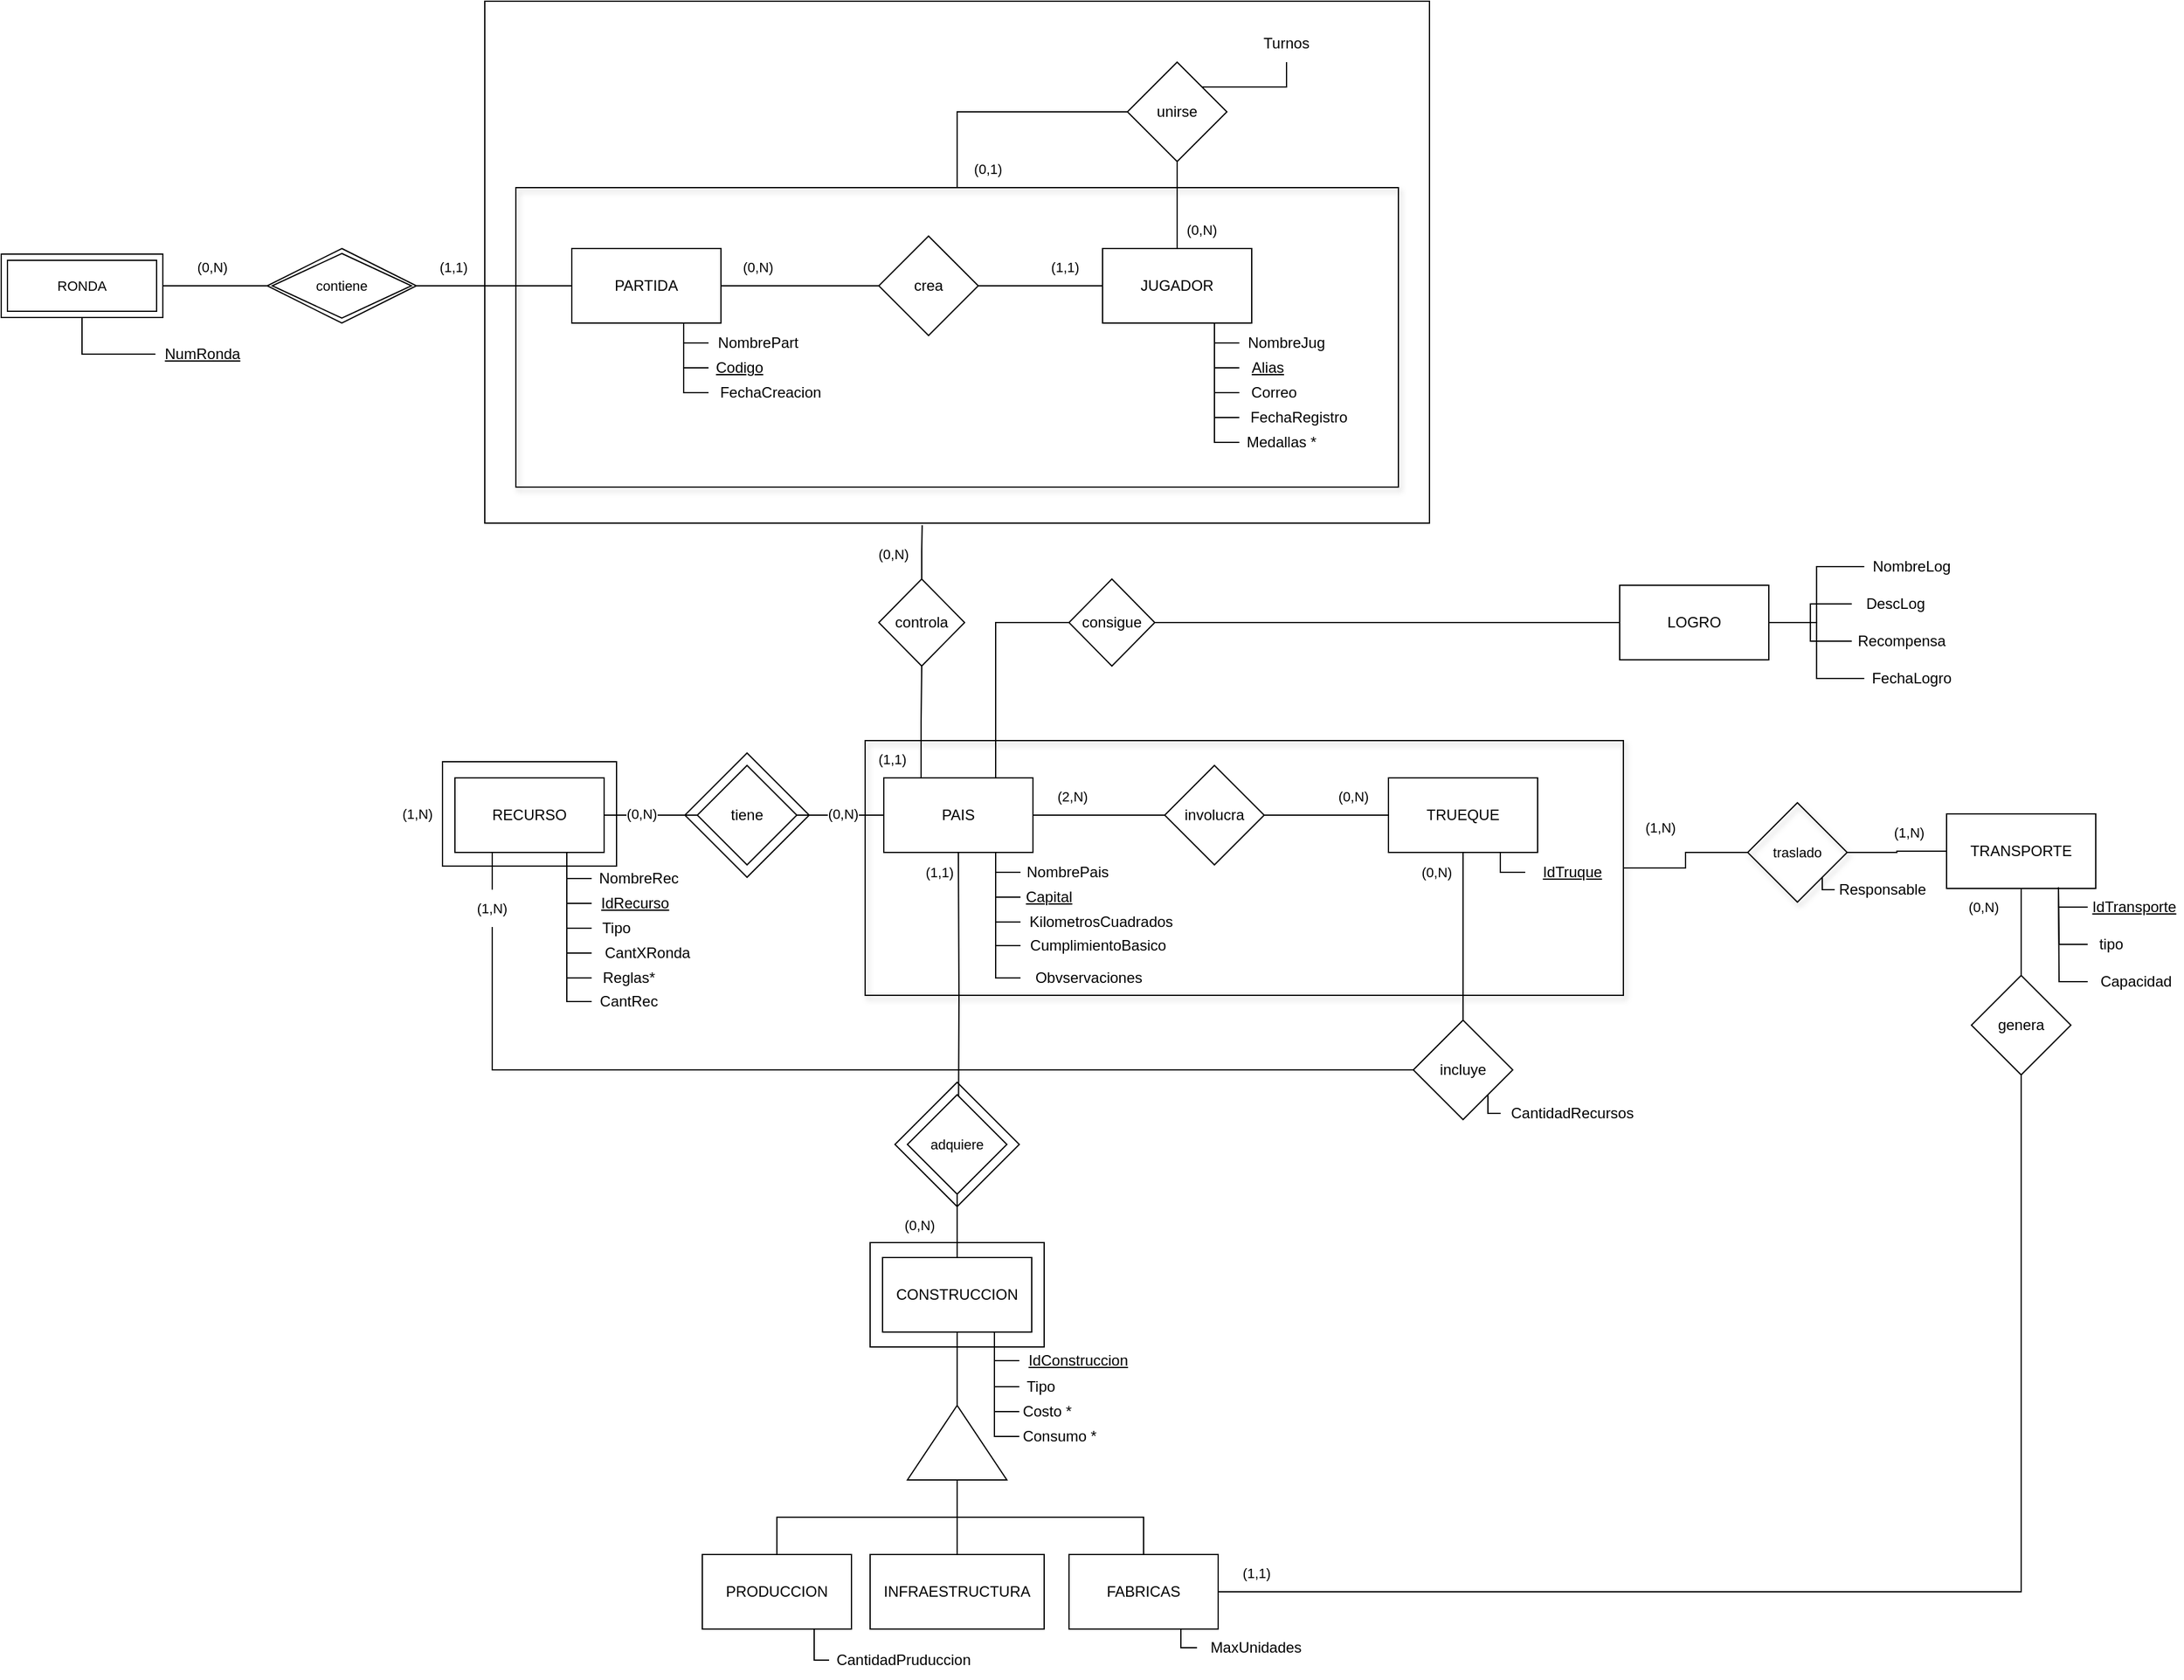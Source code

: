 <mxfile version="28.2.5">
  <diagram name="Página-1" id="h4RyZ4rFJXlUaRI9Djhv">
    <mxGraphModel dx="1928" dy="1767" grid="1" gridSize="10" guides="1" tooltips="1" connect="1" arrows="1" fold="1" page="1" pageScale="1" pageWidth="827" pageHeight="1169" math="0" shadow="0">
      <root>
        <mxCell id="0" />
        <mxCell id="1" parent="0" />
        <mxCell id="SiR0AhGkBLL6UwkQ2Aky-28" value="" style="rounded=0;whiteSpace=wrap;html=1;fontFamily=Helvetica;fontSize=11;fontColor=default;labelBackgroundColor=default;fillColor=none;" vertex="1" parent="1">
          <mxGeometry x="55" y="-20" width="760" height="420" as="geometry" />
        </mxCell>
        <mxCell id="CNnA7Gmpr0wEHoK6A7KQ-145" value="" style="rounded=0;whiteSpace=wrap;html=1;fontFamily=Helvetica;fontSize=11;fontColor=default;labelBackgroundColor=default;fillColor=none;shadow=1;" parent="1" vertex="1">
          <mxGeometry x="361" y="575" width="610" height="205" as="geometry" />
        </mxCell>
        <mxCell id="CNnA7Gmpr0wEHoK6A7KQ-61" value="" style="rounded=0;whiteSpace=wrap;html=1;fontFamily=Helvetica;fontSize=11;fontColor=default;labelBackgroundColor=default;fillColor=none;" parent="1" vertex="1">
          <mxGeometry x="21" y="592" width="140" height="84" as="geometry" />
        </mxCell>
        <mxCell id="CNnA7Gmpr0wEHoK6A7KQ-79" value="" style="rounded=0;whiteSpace=wrap;html=1;fontFamily=Helvetica;fontSize=11;fontColor=default;labelBackgroundColor=default;fillColor=none;" parent="1" vertex="1">
          <mxGeometry x="365" y="979" width="140" height="84" as="geometry" />
        </mxCell>
        <mxCell id="GuARF0NrUYKqCSSE0C8I-60" style="edgeStyle=orthogonalEdgeStyle;shape=connector;rounded=0;orthogonalLoop=1;jettySize=auto;html=1;exitX=0.5;exitY=0;exitDx=0;exitDy=0;entryX=0;entryY=0.5;entryDx=0;entryDy=0;strokeColor=default;align=center;verticalAlign=middle;fontFamily=Helvetica;fontSize=11;fontColor=default;labelBackgroundColor=default;endArrow=none;endFill=0;" parent="1" source="GuARF0NrUYKqCSSE0C8I-54" target="GuARF0NrUYKqCSSE0C8I-58" edge="1">
          <mxGeometry relative="1" as="geometry" />
        </mxCell>
        <mxCell id="GuARF0NrUYKqCSSE0C8I-54" value="" style="rounded=0;whiteSpace=wrap;html=1;fontFamily=Helvetica;fontSize=11;fontColor=default;labelBackgroundColor=default;fillColor=none;shadow=1;" parent="1" vertex="1">
          <mxGeometry x="80" y="130" width="710" height="241" as="geometry" />
        </mxCell>
        <mxCell id="GuARF0NrUYKqCSSE0C8I-18" style="edgeStyle=orthogonalEdgeStyle;shape=connector;rounded=0;orthogonalLoop=1;jettySize=auto;html=1;exitX=0.75;exitY=1;exitDx=0;exitDy=0;entryX=0;entryY=0.5;entryDx=0;entryDy=0;strokeColor=default;align=center;verticalAlign=middle;fontFamily=Helvetica;fontSize=11;fontColor=default;labelBackgroundColor=default;endArrow=none;endFill=0;" parent="1" source="GuARF0NrUYKqCSSE0C8I-1" target="GuARF0NrUYKqCSSE0C8I-3" edge="1">
          <mxGeometry relative="1" as="geometry" />
        </mxCell>
        <mxCell id="GuARF0NrUYKqCSSE0C8I-19" style="edgeStyle=orthogonalEdgeStyle;shape=connector;rounded=0;orthogonalLoop=1;jettySize=auto;html=1;exitX=0.75;exitY=1;exitDx=0;exitDy=0;entryX=0;entryY=0.5;entryDx=0;entryDy=0;strokeColor=default;align=center;verticalAlign=middle;fontFamily=Helvetica;fontSize=11;fontColor=default;labelBackgroundColor=default;endArrow=none;endFill=0;" parent="1" source="GuARF0NrUYKqCSSE0C8I-1" target="GuARF0NrUYKqCSSE0C8I-4" edge="1">
          <mxGeometry relative="1" as="geometry" />
        </mxCell>
        <mxCell id="GuARF0NrUYKqCSSE0C8I-20" style="edgeStyle=orthogonalEdgeStyle;shape=connector;rounded=0;orthogonalLoop=1;jettySize=auto;html=1;exitX=0.75;exitY=1;exitDx=0;exitDy=0;entryX=0;entryY=0.5;entryDx=0;entryDy=0;strokeColor=default;align=center;verticalAlign=middle;fontFamily=Helvetica;fontSize=11;fontColor=default;labelBackgroundColor=default;endArrow=none;endFill=0;" parent="1" source="GuARF0NrUYKqCSSE0C8I-1" target="GuARF0NrUYKqCSSE0C8I-5" edge="1">
          <mxGeometry relative="1" as="geometry" />
        </mxCell>
        <mxCell id="GuARF0NrUYKqCSSE0C8I-21" style="edgeStyle=orthogonalEdgeStyle;shape=connector;rounded=0;orthogonalLoop=1;jettySize=auto;html=1;exitX=0.75;exitY=1;exitDx=0;exitDy=0;entryX=0;entryY=0.5;entryDx=0;entryDy=0;strokeColor=default;align=center;verticalAlign=middle;fontFamily=Helvetica;fontSize=11;fontColor=default;labelBackgroundColor=default;endArrow=none;endFill=0;" parent="1" source="GuARF0NrUYKqCSSE0C8I-1" target="GuARF0NrUYKqCSSE0C8I-6" edge="1">
          <mxGeometry relative="1" as="geometry" />
        </mxCell>
        <mxCell id="GuARF0NrUYKqCSSE0C8I-51" value="" style="edgeStyle=orthogonalEdgeStyle;shape=connector;rounded=0;orthogonalLoop=1;jettySize=auto;html=1;strokeColor=default;align=center;verticalAlign=middle;fontFamily=Helvetica;fontSize=11;fontColor=default;labelBackgroundColor=default;endArrow=none;endFill=0;" parent="1" source="GuARF0NrUYKqCSSE0C8I-1" target="GuARF0NrUYKqCSSE0C8I-50" edge="1">
          <mxGeometry relative="1" as="geometry" />
        </mxCell>
        <mxCell id="GuARF0NrUYKqCSSE0C8I-59" value="" style="edgeStyle=orthogonalEdgeStyle;shape=connector;rounded=0;orthogonalLoop=1;jettySize=auto;html=1;strokeColor=default;align=center;verticalAlign=middle;fontFamily=Helvetica;fontSize=11;fontColor=default;labelBackgroundColor=default;endArrow=none;endFill=0;" parent="1" source="GuARF0NrUYKqCSSE0C8I-1" target="GuARF0NrUYKqCSSE0C8I-58" edge="1">
          <mxGeometry relative="1" as="geometry" />
        </mxCell>
        <mxCell id="GuARF0NrUYKqCSSE0C8I-1" value="JUGADOR" style="rounded=0;whiteSpace=wrap;html=1;" parent="1" vertex="1">
          <mxGeometry x="552" y="179" width="120" height="60" as="geometry" />
        </mxCell>
        <mxCell id="GuARF0NrUYKqCSSE0C8I-16" style="edgeStyle=orthogonalEdgeStyle;shape=connector;rounded=0;orthogonalLoop=1;jettySize=auto;html=1;exitX=0;exitY=0.5;exitDx=0;exitDy=0;entryX=0.75;entryY=1;entryDx=0;entryDy=0;strokeColor=default;align=center;verticalAlign=middle;fontFamily=Helvetica;fontSize=11;fontColor=default;labelBackgroundColor=default;endArrow=none;endFill=0;" parent="1" source="GuARF0NrUYKqCSSE0C8I-2" target="GuARF0NrUYKqCSSE0C8I-1" edge="1">
          <mxGeometry relative="1" as="geometry" />
        </mxCell>
        <mxCell id="GuARF0NrUYKqCSSE0C8I-2" value="NombreJug" style="text;html=1;align=center;verticalAlign=middle;whiteSpace=wrap;rounded=0;" parent="1" vertex="1">
          <mxGeometry x="662" y="240" width="76" height="30" as="geometry" />
        </mxCell>
        <mxCell id="GuARF0NrUYKqCSSE0C8I-3" value="&lt;u&gt;Alias&lt;/u&gt;" style="text;html=1;align=center;verticalAlign=middle;whiteSpace=wrap;rounded=0;" parent="1" vertex="1">
          <mxGeometry x="662" y="260" width="46" height="30" as="geometry" />
        </mxCell>
        <mxCell id="GuARF0NrUYKqCSSE0C8I-4" value="Correo" style="text;html=1;align=center;verticalAlign=middle;whiteSpace=wrap;rounded=0;" parent="1" vertex="1">
          <mxGeometry x="662" y="280" width="56" height="30" as="geometry" />
        </mxCell>
        <mxCell id="GuARF0NrUYKqCSSE0C8I-5" value="FechaRegistro" style="text;html=1;align=center;verticalAlign=middle;whiteSpace=wrap;rounded=0;" parent="1" vertex="1">
          <mxGeometry x="662" y="300" width="96" height="30" as="geometry" />
        </mxCell>
        <mxCell id="GuARF0NrUYKqCSSE0C8I-6" value="Medallas *" style="text;html=1;align=center;verticalAlign=middle;whiteSpace=wrap;rounded=0;" parent="1" vertex="1">
          <mxGeometry x="662" y="320" width="68" height="30" as="geometry" />
        </mxCell>
        <mxCell id="GuARF0NrUYKqCSSE0C8I-23" style="edgeStyle=orthogonalEdgeStyle;shape=connector;rounded=0;orthogonalLoop=1;jettySize=auto;html=1;exitX=0.75;exitY=1;exitDx=0;exitDy=0;entryX=0;entryY=0.5;entryDx=0;entryDy=0;strokeColor=default;align=center;verticalAlign=middle;fontFamily=Helvetica;fontSize=11;fontColor=default;labelBackgroundColor=default;endArrow=none;endFill=0;" parent="1" source="GuARF0NrUYKqCSSE0C8I-27" target="GuARF0NrUYKqCSSE0C8I-30" edge="1">
          <mxGeometry relative="1" as="geometry" />
        </mxCell>
        <mxCell id="GuARF0NrUYKqCSSE0C8I-25" style="edgeStyle=orthogonalEdgeStyle;shape=connector;rounded=0;orthogonalLoop=1;jettySize=auto;html=1;exitX=0.75;exitY=1;exitDx=0;exitDy=0;entryX=0;entryY=0.5;entryDx=0;entryDy=0;strokeColor=default;align=center;verticalAlign=middle;fontFamily=Helvetica;fontSize=11;fontColor=default;labelBackgroundColor=default;endArrow=none;endFill=0;" parent="1" source="GuARF0NrUYKqCSSE0C8I-27" target="GuARF0NrUYKqCSSE0C8I-32" edge="1">
          <mxGeometry relative="1" as="geometry" />
        </mxCell>
        <mxCell id="GuARF0NrUYKqCSSE0C8I-53" style="edgeStyle=orthogonalEdgeStyle;shape=connector;rounded=0;orthogonalLoop=1;jettySize=auto;html=1;exitX=1;exitY=0.5;exitDx=0;exitDy=0;entryX=0;entryY=0.5;entryDx=0;entryDy=0;strokeColor=default;align=center;verticalAlign=middle;fontFamily=Helvetica;fontSize=11;fontColor=default;labelBackgroundColor=default;endArrow=none;endFill=0;" parent="1" source="GuARF0NrUYKqCSSE0C8I-27" target="GuARF0NrUYKqCSSE0C8I-50" edge="1">
          <mxGeometry relative="1" as="geometry" />
        </mxCell>
        <mxCell id="GuARF0NrUYKqCSSE0C8I-27" value="PARTIDA" style="rounded=0;whiteSpace=wrap;html=1;" parent="1" vertex="1">
          <mxGeometry x="125" y="179" width="120" height="60" as="geometry" />
        </mxCell>
        <mxCell id="GuARF0NrUYKqCSSE0C8I-28" style="edgeStyle=orthogonalEdgeStyle;shape=connector;rounded=0;orthogonalLoop=1;jettySize=auto;html=1;exitX=0;exitY=0.5;exitDx=0;exitDy=0;entryX=0.75;entryY=1;entryDx=0;entryDy=0;strokeColor=default;align=center;verticalAlign=middle;fontFamily=Helvetica;fontSize=11;fontColor=default;labelBackgroundColor=default;endArrow=none;endFill=0;" parent="1" source="GuARF0NrUYKqCSSE0C8I-29" target="GuARF0NrUYKqCSSE0C8I-27" edge="1">
          <mxGeometry relative="1" as="geometry" />
        </mxCell>
        <mxCell id="GuARF0NrUYKqCSSE0C8I-29" value="NombrePart" style="text;html=1;align=center;verticalAlign=middle;whiteSpace=wrap;rounded=0;" parent="1" vertex="1">
          <mxGeometry x="235" y="240" width="80" height="30" as="geometry" />
        </mxCell>
        <mxCell id="GuARF0NrUYKqCSSE0C8I-30" value="&lt;u&gt;Codigo&lt;/u&gt;" style="text;html=1;align=center;verticalAlign=middle;whiteSpace=wrap;rounded=0;" parent="1" vertex="1">
          <mxGeometry x="235" y="260" width="50" height="30" as="geometry" />
        </mxCell>
        <mxCell id="GuARF0NrUYKqCSSE0C8I-32" value="FechaCreacion" style="text;html=1;align=center;verticalAlign=middle;whiteSpace=wrap;rounded=0;" parent="1" vertex="1">
          <mxGeometry x="235" y="280" width="100" height="30" as="geometry" />
        </mxCell>
        <mxCell id="GuARF0NrUYKqCSSE0C8I-34" style="edgeStyle=orthogonalEdgeStyle;shape=connector;rounded=0;orthogonalLoop=1;jettySize=auto;html=1;exitX=0.75;exitY=1;exitDx=0;exitDy=0;entryX=0;entryY=0.5;entryDx=0;entryDy=0;strokeColor=default;align=center;verticalAlign=middle;fontFamily=Helvetica;fontSize=11;fontColor=default;labelBackgroundColor=default;endArrow=none;endFill=0;" parent="1" source="GuARF0NrUYKqCSSE0C8I-38" target="GuARF0NrUYKqCSSE0C8I-41" edge="1">
          <mxGeometry relative="1" as="geometry" />
        </mxCell>
        <mxCell id="GuARF0NrUYKqCSSE0C8I-35" style="edgeStyle=orthogonalEdgeStyle;shape=connector;rounded=0;orthogonalLoop=1;jettySize=auto;html=1;exitX=0.75;exitY=1;exitDx=0;exitDy=0;entryX=0;entryY=0.5;entryDx=0;entryDy=0;strokeColor=default;align=center;verticalAlign=middle;fontFamily=Helvetica;fontSize=11;fontColor=default;labelBackgroundColor=default;endArrow=none;endFill=0;" parent="1" source="GuARF0NrUYKqCSSE0C8I-38" target="GuARF0NrUYKqCSSE0C8I-42" edge="1">
          <mxGeometry relative="1" as="geometry" />
        </mxCell>
        <mxCell id="GuARF0NrUYKqCSSE0C8I-47" value="" style="edgeStyle=orthogonalEdgeStyle;shape=connector;rounded=0;orthogonalLoop=1;jettySize=auto;html=1;strokeColor=default;align=center;verticalAlign=middle;fontFamily=Helvetica;fontSize=11;fontColor=default;labelBackgroundColor=default;endArrow=none;endFill=0;entryX=0.5;entryY=1;entryDx=0;entryDy=0;exitX=0.25;exitY=0;exitDx=0;exitDy=0;" parent="1" source="GuARF0NrUYKqCSSE0C8I-38" target="SiR0AhGkBLL6UwkQ2Aky-85" edge="1">
          <mxGeometry relative="1" as="geometry">
            <mxPoint x="436" y="590" as="sourcePoint" />
            <mxPoint x="405.5" y="520" as="targetPoint" />
          </mxGeometry>
        </mxCell>
        <mxCell id="GuARF0NrUYKqCSSE0C8I-88" value="" style="edgeStyle=orthogonalEdgeStyle;shape=connector;rounded=0;orthogonalLoop=1;jettySize=auto;html=1;strokeColor=default;align=center;verticalAlign=middle;fontFamily=Helvetica;fontSize=11;fontColor=default;labelBackgroundColor=default;endArrow=none;endFill=0;" parent="1" source="GuARF0NrUYKqCSSE0C8I-38" target="GuARF0NrUYKqCSSE0C8I-87" edge="1">
          <mxGeometry relative="1" as="geometry" />
        </mxCell>
        <mxCell id="SiR0AhGkBLL6UwkQ2Aky-63" value="(0,N)" style="edgeLabel;html=1;align=center;verticalAlign=middle;resizable=0;points=[];fontFamily=Helvetica;fontSize=11;fontColor=default;labelBackgroundColor=default;" vertex="1" connectable="0" parent="GuARF0NrUYKqCSSE0C8I-88">
          <mxGeometry x="-0.054" y="-1" relative="1" as="geometry">
            <mxPoint as="offset" />
          </mxGeometry>
        </mxCell>
        <mxCell id="CNnA7Gmpr0wEHoK6A7KQ-91" style="edgeStyle=orthogonalEdgeStyle;shape=connector;rounded=0;orthogonalLoop=1;jettySize=auto;html=1;exitX=1;exitY=0.5;exitDx=0;exitDy=0;entryX=0;entryY=0.5;entryDx=0;entryDy=0;strokeColor=default;align=center;verticalAlign=middle;fontFamily=Helvetica;fontSize=11;fontColor=default;labelBackgroundColor=default;endArrow=none;endFill=0;" parent="1" source="GuARF0NrUYKqCSSE0C8I-38" target="CNnA7Gmpr0wEHoK6A7KQ-89" edge="1">
          <mxGeometry relative="1" as="geometry" />
        </mxCell>
        <mxCell id="SiR0AhGkBLL6UwkQ2Aky-83" style="edgeStyle=orthogonalEdgeStyle;shape=connector;rounded=0;orthogonalLoop=1;jettySize=auto;html=1;exitX=0.75;exitY=0;exitDx=0;exitDy=0;strokeColor=default;align=center;verticalAlign=middle;fontFamily=Helvetica;fontSize=11;fontColor=default;labelBackgroundColor=default;endArrow=none;endFill=0;entryX=0;entryY=0.5;entryDx=0;entryDy=0;" edge="1" parent="1" source="GuARF0NrUYKqCSSE0C8I-38" target="SiR0AhGkBLL6UwkQ2Aky-82">
          <mxGeometry relative="1" as="geometry" />
        </mxCell>
        <mxCell id="GuARF0NrUYKqCSSE0C8I-38" value="PAIS" style="rounded=0;whiteSpace=wrap;html=1;" parent="1" vertex="1">
          <mxGeometry x="376" y="605" width="120" height="60" as="geometry" />
        </mxCell>
        <mxCell id="GuARF0NrUYKqCSSE0C8I-39" style="edgeStyle=orthogonalEdgeStyle;shape=connector;rounded=0;orthogonalLoop=1;jettySize=auto;html=1;exitX=0;exitY=0.5;exitDx=0;exitDy=0;entryX=0.75;entryY=1;entryDx=0;entryDy=0;strokeColor=default;align=center;verticalAlign=middle;fontFamily=Helvetica;fontSize=11;fontColor=default;labelBackgroundColor=default;endArrow=none;endFill=0;" parent="1" source="GuARF0NrUYKqCSSE0C8I-40" target="GuARF0NrUYKqCSSE0C8I-38" edge="1">
          <mxGeometry relative="1" as="geometry" />
        </mxCell>
        <mxCell id="GuARF0NrUYKqCSSE0C8I-40" value="NombrePais" style="text;html=1;align=center;verticalAlign=middle;whiteSpace=wrap;rounded=0;" parent="1" vertex="1">
          <mxGeometry x="486" y="666" width="76" height="30" as="geometry" />
        </mxCell>
        <mxCell id="GuARF0NrUYKqCSSE0C8I-41" value="&lt;u&gt;Capital&lt;/u&gt;" style="text;html=1;align=center;verticalAlign=middle;whiteSpace=wrap;rounded=0;" parent="1" vertex="1">
          <mxGeometry x="486" y="686" width="46" height="30" as="geometry" />
        </mxCell>
        <mxCell id="GuARF0NrUYKqCSSE0C8I-42" value="KilometrosCuadrados" style="text;html=1;align=center;verticalAlign=middle;whiteSpace=wrap;rounded=0;" parent="1" vertex="1">
          <mxGeometry x="486" y="706" width="130" height="30" as="geometry" />
        </mxCell>
        <mxCell id="GuARF0NrUYKqCSSE0C8I-50" value="crea" style="rhombus;whiteSpace=wrap;html=1;rounded=0;" parent="1" vertex="1">
          <mxGeometry x="372" y="169" width="80" height="80" as="geometry" />
        </mxCell>
        <mxCell id="GuARF0NrUYKqCSSE0C8I-58" value="unirse" style="rhombus;whiteSpace=wrap;html=1;rounded=0;" parent="1" vertex="1">
          <mxGeometry x="572" y="29" width="80" height="80" as="geometry" />
        </mxCell>
        <mxCell id="GuARF0NrUYKqCSSE0C8I-61" value="(1,1)" style="text;html=1;align=center;verticalAlign=middle;whiteSpace=wrap;rounded=0;fontFamily=Helvetica;fontSize=11;fontColor=default;labelBackgroundColor=default;" parent="1" vertex="1">
          <mxGeometry x="353" y="575" width="60" height="30" as="geometry" />
        </mxCell>
        <mxCell id="GuARF0NrUYKqCSSE0C8I-62" value="(0,N)" style="text;html=1;align=center;verticalAlign=middle;whiteSpace=wrap;rounded=0;fontFamily=Helvetica;fontSize=11;fontColor=default;labelBackgroundColor=default;" parent="1" vertex="1">
          <mxGeometry x="354" y="410" width="60" height="30" as="geometry" />
        </mxCell>
        <mxCell id="GuARF0NrUYKqCSSE0C8I-63" value="(0,N&lt;span style=&quot;color: rgba(0, 0, 0, 0); font-family: monospace; font-size: 0px; text-align: start; text-wrap-mode: nowrap; background-color: rgb(27, 29, 30);&quot;&gt;%3CmxGraphModel%3E%3Croot%3E%3CmxCell%20id%3D%220%22%2F%3E%3CmxCell%20id%3D%221%22%20parent%3D%220%22%2F%3E%3CmxCell%20id%3D%222%22%20value%3D%22(0%2CN)%22%20style%3D%22text%3Bhtml%3D1%3Balign%3Dcenter%3BverticalAlign%3Dmiddle%3BwhiteSpace%3Dwrap%3Brounded%3D0%3BfontFamily%3DHelvetica%3BfontSize%3D11%3BfontColor%3Ddefault%3BlabelBackgroundColor%3Ddefault%3B%22%20vertex%3D%221%22%20parent%3D%221%22%3E%3CmxGeometry%20x%3D%22435%22%20y%3D%22401%22%20width%3D%2260%22%20height%3D%2230%22%20as%3D%22geometry%22%2F%3E%3C%2FmxCell%3E%3C%2Froot%3E%3C%2FmxGraphModel%3E&lt;/span&gt;)" style="text;html=1;align=center;verticalAlign=middle;whiteSpace=wrap;rounded=0;fontFamily=Helvetica;fontSize=11;fontColor=default;labelBackgroundColor=default;" parent="1" vertex="1">
          <mxGeometry x="602" y="149" width="60" height="30" as="geometry" />
        </mxCell>
        <mxCell id="GuARF0NrUYKqCSSE0C8I-64" value="(0,1&lt;span style=&quot;color: rgba(0, 0, 0, 0); font-family: monospace; font-size: 0px; text-align: start; text-wrap-mode: nowrap; background-color: rgb(27, 29, 30);&quot;&gt;%3CmxGraphModel%3E%3Croot%3E%3CmxCell%20id%3D%220%22%2F%3E%3CmxCell%20id%3D%221%22%20parent%3D%220%22%2F%3E%3CmxCell%20id%3D%222%22%20value%3D%22(0%2CN)%22%20style%3D%22text%3Bhtml%3D1%3Balign%3Dcenter%3BverticalAlign%3Dmiddle%3BwhiteSpace%3Dwrap%3Brounded%3D0%3BfontFamily%3DHelvetica%3BfontSize%3D11%3BfontColor%3Ddefault%3BlabelBackgroundColor%3Ddefault%3B%22%20vertex%3D%221%22%20parent%3D%221%22%3E%3CmxGeometry%20x%3D%22435%22%20y%3D%22401%22%20width%3D%2260%22%20height%3D%2230%22%20as%3D%22geometry%22%2F%3E%3C%2FmxCell%3E%3C%2Froot%3E%3C%2FmxGraphModel%3E&lt;/span&gt;)" style="text;html=1;align=center;verticalAlign=middle;whiteSpace=wrap;rounded=0;fontFamily=Helvetica;fontSize=11;fontColor=default;labelBackgroundColor=default;" parent="1" vertex="1">
          <mxGeometry x="430" y="100" width="60" height="30" as="geometry" />
        </mxCell>
        <mxCell id="GuARF0NrUYKqCSSE0C8I-65" value="(1,1&lt;span style=&quot;color: rgba(0, 0, 0, 0); font-family: monospace; font-size: 0px; text-align: start; text-wrap-mode: nowrap; background-color: rgb(27, 29, 30);&quot;&gt;%3CmxGraphModel%3E%3Croot%3E%3CmxCell%20id%3D%220%22%2F%3E%3CmxCell%20id%3D%221%22%20parent%3D%220%22%2F%3E%3CmxCell%20id%3D%222%22%20value%3D%22(0%2CN)%22%20style%3D%22text%3Bhtml%3D1%3Balign%3Dcenter%3BverticalAlign%3Dmiddle%3BwhiteSpace%3Dwrap%3Brounded%3D0%3BfontFamily%3DHelvetica%3BfontSize%3D11%3BfontColor%3Ddefault%3BlabelBackgroundColor%3Ddefault%3B%22%20vertex%3D%221%22%20parent%3D%221%22%3E%3CmxGeometry%20x%3D%22435%22%20y%3D%22401%22%20width%3D%2260%22%20height%3D%2230%22%20as%3D%22geometry%22%2F%3E%3C%2FmxCell%3E%3C%2Froot%3E%3C%2FmxGraphModel%3E&lt;/span&gt;)" style="text;html=1;align=center;verticalAlign=middle;whiteSpace=wrap;rounded=0;fontFamily=Helvetica;fontSize=11;fontColor=default;labelBackgroundColor=default;" parent="1" vertex="1">
          <mxGeometry x="492" y="179" width="60" height="30" as="geometry" />
        </mxCell>
        <mxCell id="GuARF0NrUYKqCSSE0C8I-66" value="(0,N&lt;span style=&quot;color: rgba(0, 0, 0, 0); font-family: monospace; font-size: 0px; text-align: start; text-wrap-mode: nowrap; background-color: rgb(27, 29, 30);&quot;&gt;%3CmxGraphModel%3E%3Croot%3E%3CmxCell%20id%3D%220%22%2F%3E%3CmxCell%20id%3D%221%22%20parent%3D%220%22%2F%3E%3CmxCell%20id%3D%222%22%20value%3D%22(0%2CN)%22%20style%3D%22text%3Bhtml%3D1%3Balign%3Dcenter%3BverticalAlign%3Dmiddle%3BwhiteSpace%3Dwrap%3Brounded%3D0%3BfontFamily%3DHelvetica%3BfontSize%3D11%3BfontColor%3Ddefault%3BlabelBackgroundColor%3Ddefault%3B%22%20vertex%3D%221%22%20parent%3D%221%22%3E%3CmxGeometry%20x%3D%22435%22%20y%3D%22401%22%20width%3D%2260%22%20height%3D%2230%22%20as%3D%22geometry%22%2F%3E%3C%2FmxCell%3E%3C%2Froot%3E%3C%2FmxGraphModel%3E&lt;/span&gt;)" style="text;html=1;align=center;verticalAlign=middle;whiteSpace=wrap;rounded=0;fontFamily=Helvetica;fontSize=11;fontColor=default;labelBackgroundColor=default;" parent="1" vertex="1">
          <mxGeometry x="245" y="179" width="60" height="30" as="geometry" />
        </mxCell>
        <mxCell id="GuARF0NrUYKqCSSE0C8I-74" style="edgeStyle=orthogonalEdgeStyle;shape=connector;rounded=0;orthogonalLoop=1;jettySize=auto;html=1;exitX=0.75;exitY=1;exitDx=0;exitDy=0;entryX=0;entryY=0.5;entryDx=0;entryDy=0;strokeColor=default;align=center;verticalAlign=middle;fontFamily=Helvetica;fontSize=11;fontColor=default;labelBackgroundColor=default;endArrow=none;endFill=0;" parent="1" source="GuARF0NrUYKqCSSE0C8I-77" target="GuARF0NrUYKqCSSE0C8I-80" edge="1">
          <mxGeometry relative="1" as="geometry" />
        </mxCell>
        <mxCell id="GuARF0NrUYKqCSSE0C8I-75" style="edgeStyle=orthogonalEdgeStyle;shape=connector;rounded=0;orthogonalLoop=1;jettySize=auto;html=1;exitX=0.75;exitY=1;exitDx=0;exitDy=0;entryX=0;entryY=0.5;entryDx=0;entryDy=0;strokeColor=default;align=center;verticalAlign=middle;fontFamily=Helvetica;fontSize=11;fontColor=default;labelBackgroundColor=default;endArrow=none;endFill=0;" parent="1" source="GuARF0NrUYKqCSSE0C8I-77" target="GuARF0NrUYKqCSSE0C8I-81" edge="1">
          <mxGeometry relative="1" as="geometry" />
        </mxCell>
        <mxCell id="GuARF0NrUYKqCSSE0C8I-76" style="edgeStyle=orthogonalEdgeStyle;shape=connector;rounded=0;orthogonalLoop=1;jettySize=auto;html=1;exitX=0.75;exitY=1;exitDx=0;exitDy=0;entryX=0;entryY=0.5;entryDx=0;entryDy=0;strokeColor=default;align=center;verticalAlign=middle;fontFamily=Helvetica;fontSize=11;fontColor=default;labelBackgroundColor=default;endArrow=none;endFill=0;" parent="1" source="GuARF0NrUYKqCSSE0C8I-77" target="GuARF0NrUYKqCSSE0C8I-82" edge="1">
          <mxGeometry relative="1" as="geometry" />
        </mxCell>
        <mxCell id="GuARF0NrUYKqCSSE0C8I-85" style="edgeStyle=orthogonalEdgeStyle;shape=connector;rounded=0;orthogonalLoop=1;jettySize=auto;html=1;exitX=0.75;exitY=1;exitDx=0;exitDy=0;entryX=0;entryY=0.5;entryDx=0;entryDy=0;strokeColor=default;align=center;verticalAlign=middle;fontFamily=Helvetica;fontSize=11;fontColor=default;labelBackgroundColor=default;endArrow=none;endFill=0;" parent="1" source="GuARF0NrUYKqCSSE0C8I-77" target="GuARF0NrUYKqCSSE0C8I-84" edge="1">
          <mxGeometry relative="1" as="geometry" />
        </mxCell>
        <mxCell id="GuARF0NrUYKqCSSE0C8I-90" style="edgeStyle=orthogonalEdgeStyle;shape=connector;rounded=0;orthogonalLoop=1;jettySize=auto;html=1;exitX=1;exitY=0.5;exitDx=0;exitDy=0;entryX=0;entryY=0.5;entryDx=0;entryDy=0;strokeColor=default;align=center;verticalAlign=middle;fontFamily=Helvetica;fontSize=11;fontColor=default;labelBackgroundColor=default;endArrow=none;endFill=0;" parent="1" source="GuARF0NrUYKqCSSE0C8I-77" target="GuARF0NrUYKqCSSE0C8I-87" edge="1">
          <mxGeometry relative="1" as="geometry" />
        </mxCell>
        <mxCell id="SiR0AhGkBLL6UwkQ2Aky-62" value="(0,N)" style="edgeLabel;html=1;align=center;verticalAlign=middle;resizable=0;points=[];fontFamily=Helvetica;fontSize=11;fontColor=default;labelBackgroundColor=default;" vertex="1" connectable="0" parent="GuARF0NrUYKqCSSE0C8I-90">
          <mxGeometry x="-0.202" y="1" relative="1" as="geometry">
            <mxPoint as="offset" />
          </mxGeometry>
        </mxCell>
        <mxCell id="GuARF0NrUYKqCSSE0C8I-77" value="RECURSO" style="rounded=0;whiteSpace=wrap;html=1;" parent="1" vertex="1">
          <mxGeometry x="31" y="605" width="120" height="60" as="geometry" />
        </mxCell>
        <mxCell id="GuARF0NrUYKqCSSE0C8I-78" style="edgeStyle=orthogonalEdgeStyle;shape=connector;rounded=0;orthogonalLoop=1;jettySize=auto;html=1;exitX=0;exitY=0.5;exitDx=0;exitDy=0;entryX=0.75;entryY=1;entryDx=0;entryDy=0;strokeColor=default;align=center;verticalAlign=middle;fontFamily=Helvetica;fontSize=11;fontColor=default;labelBackgroundColor=default;endArrow=none;endFill=0;" parent="1" source="GuARF0NrUYKqCSSE0C8I-79" target="GuARF0NrUYKqCSSE0C8I-77" edge="1">
          <mxGeometry relative="1" as="geometry" />
        </mxCell>
        <mxCell id="GuARF0NrUYKqCSSE0C8I-79" value="NombreRec" style="text;html=1;align=center;verticalAlign=middle;whiteSpace=wrap;rounded=0;" parent="1" vertex="1">
          <mxGeometry x="141" y="671" width="76" height="30" as="geometry" />
        </mxCell>
        <mxCell id="GuARF0NrUYKqCSSE0C8I-80" value="&lt;u&gt;IdRecurso&lt;/u&gt;" style="text;html=1;align=center;verticalAlign=middle;whiteSpace=wrap;rounded=0;" parent="1" vertex="1">
          <mxGeometry x="141" y="691" width="70" height="30" as="geometry" />
        </mxCell>
        <mxCell id="GuARF0NrUYKqCSSE0C8I-81" value="Tipo" style="text;html=1;align=center;verticalAlign=middle;whiteSpace=wrap;rounded=0;" parent="1" vertex="1">
          <mxGeometry x="141" y="711" width="40" height="30" as="geometry" />
        </mxCell>
        <mxCell id="GuARF0NrUYKqCSSE0C8I-82" value="CantXRonda" style="text;html=1;align=center;verticalAlign=middle;whiteSpace=wrap;rounded=0;" parent="1" vertex="1">
          <mxGeometry x="141" y="731" width="90" height="30" as="geometry" />
        </mxCell>
        <mxCell id="GuARF0NrUYKqCSSE0C8I-84" value="Reglas*" style="text;html=1;align=center;verticalAlign=middle;whiteSpace=wrap;rounded=0;" parent="1" vertex="1">
          <mxGeometry x="141" y="751" width="60" height="30" as="geometry" />
        </mxCell>
        <mxCell id="GuARF0NrUYKqCSSE0C8I-87" value="tiene" style="rhombus;whiteSpace=wrap;html=1;rounded=0;" parent="1" vertex="1">
          <mxGeometry x="226" y="595" width="80" height="80" as="geometry" />
        </mxCell>
        <mxCell id="CNnA7Gmpr0wEHoK6A7KQ-132" value="" style="edgeStyle=orthogonalEdgeStyle;shape=connector;rounded=0;orthogonalLoop=1;jettySize=auto;html=1;strokeColor=default;align=center;verticalAlign=middle;fontFamily=Helvetica;fontSize=11;fontColor=default;labelBackgroundColor=default;endArrow=none;endFill=0;" parent="1" source="CNnA7Gmpr0wEHoK6A7KQ-4" target="CNnA7Gmpr0wEHoK6A7KQ-131" edge="1">
          <mxGeometry relative="1" as="geometry" />
        </mxCell>
        <mxCell id="CNnA7Gmpr0wEHoK6A7KQ-178" style="edgeStyle=orthogonalEdgeStyle;shape=connector;rounded=0;orthogonalLoop=1;jettySize=auto;html=1;exitX=0.75;exitY=1;exitDx=0;exitDy=0;entryX=0;entryY=0.5;entryDx=0;entryDy=0;strokeColor=default;align=center;verticalAlign=middle;fontFamily=Helvetica;fontSize=11;fontColor=default;labelBackgroundColor=default;endArrow=none;endFill=0;" parent="1" source="CNnA7Gmpr0wEHoK6A7KQ-4" target="CNnA7Gmpr0wEHoK6A7KQ-177" edge="1">
          <mxGeometry relative="1" as="geometry" />
        </mxCell>
        <mxCell id="CNnA7Gmpr0wEHoK6A7KQ-4" value="CONSTRUCCION" style="rounded=0;whiteSpace=wrap;html=1;" parent="1" vertex="1">
          <mxGeometry x="375" y="991" width="120" height="60" as="geometry" />
        </mxCell>
        <mxCell id="CNnA7Gmpr0wEHoK6A7KQ-5" style="edgeStyle=orthogonalEdgeStyle;shape=connector;rounded=0;orthogonalLoop=1;jettySize=auto;html=1;exitX=0;exitY=0.5;exitDx=0;exitDy=0;entryX=0.75;entryY=1;entryDx=0;entryDy=0;strokeColor=default;align=center;verticalAlign=middle;fontFamily=Helvetica;fontSize=11;fontColor=default;labelBackgroundColor=default;endArrow=none;endFill=0;" parent="1" source="CNnA7Gmpr0wEHoK6A7KQ-6" target="CNnA7Gmpr0wEHoK6A7KQ-4" edge="1">
          <mxGeometry relative="1" as="geometry" />
        </mxCell>
        <mxCell id="CNnA7Gmpr0wEHoK6A7KQ-6" value="&lt;u&gt;IdConstruccion&lt;/u&gt;" style="text;html=1;align=center;verticalAlign=middle;whiteSpace=wrap;rounded=0;" parent="1" vertex="1">
          <mxGeometry x="485" y="1059" width="95" height="30" as="geometry" />
        </mxCell>
        <mxCell id="CNnA7Gmpr0wEHoK6A7KQ-10" value="(0,N)" style="text;html=1;align=center;verticalAlign=middle;whiteSpace=wrap;rounded=0;fontFamily=Helvetica;fontSize=11;fontColor=default;labelBackgroundColor=default;" parent="1" vertex="1">
          <mxGeometry x="375" y="950" width="60" height="30" as="geometry" />
        </mxCell>
        <mxCell id="CNnA7Gmpr0wEHoK6A7KQ-60" value="" style="rhombus;whiteSpace=wrap;html=1;rounded=0;fillColor=none;" parent="1" vertex="1">
          <mxGeometry x="216" y="585" width="100" height="100" as="geometry" />
        </mxCell>
        <mxCell id="CNnA7Gmpr0wEHoK6A7KQ-64" style="edgeStyle=orthogonalEdgeStyle;shape=connector;rounded=0;orthogonalLoop=1;jettySize=auto;html=1;exitX=0.5;exitY=1;exitDx=0;exitDy=0;entryX=0.5;entryY=0;entryDx=0;entryDy=0;strokeColor=default;align=center;verticalAlign=middle;fontFamily=Helvetica;fontSize=11;fontColor=default;labelBackgroundColor=default;endArrow=none;endFill=0;" parent="1" source="CNnA7Gmpr0wEHoK6A7KQ-62" target="CNnA7Gmpr0wEHoK6A7KQ-4" edge="1">
          <mxGeometry relative="1" as="geometry" />
        </mxCell>
        <mxCell id="CNnA7Gmpr0wEHoK6A7KQ-65" style="edgeStyle=orthogonalEdgeStyle;shape=connector;rounded=0;orthogonalLoop=1;jettySize=auto;html=1;exitX=0.5;exitY=0;exitDx=0;exitDy=0;entryX=0.5;entryY=1;entryDx=0;entryDy=0;strokeColor=default;align=center;verticalAlign=middle;fontFamily=Helvetica;fontSize=11;fontColor=default;labelBackgroundColor=default;endArrow=none;endFill=0;" parent="1" target="GuARF0NrUYKqCSSE0C8I-38" edge="1">
          <mxGeometry relative="1" as="geometry">
            <mxPoint x="436" y="900" as="sourcePoint" />
          </mxGeometry>
        </mxCell>
        <mxCell id="CNnA7Gmpr0wEHoK6A7KQ-62" value="adquiere" style="rhombus;whiteSpace=wrap;html=1;fontFamily=Helvetica;fontSize=11;fontColor=default;labelBackgroundColor=default;" parent="1" vertex="1">
          <mxGeometry x="395" y="860" width="80" height="80" as="geometry" />
        </mxCell>
        <mxCell id="CNnA7Gmpr0wEHoK6A7KQ-90" value="" style="edgeStyle=orthogonalEdgeStyle;shape=connector;rounded=0;orthogonalLoop=1;jettySize=auto;html=1;strokeColor=default;align=center;verticalAlign=middle;fontFamily=Helvetica;fontSize=11;fontColor=default;labelBackgroundColor=default;endArrow=none;endFill=0;" parent="1" source="CNnA7Gmpr0wEHoK6A7KQ-69" target="CNnA7Gmpr0wEHoK6A7KQ-89" edge="1">
          <mxGeometry relative="1" as="geometry" />
        </mxCell>
        <mxCell id="CNnA7Gmpr0wEHoK6A7KQ-93" value="" style="edgeStyle=orthogonalEdgeStyle;shape=connector;rounded=0;orthogonalLoop=1;jettySize=auto;html=1;strokeColor=default;align=center;verticalAlign=middle;fontFamily=Helvetica;fontSize=11;fontColor=default;labelBackgroundColor=default;endArrow=none;endFill=0;" parent="1" source="CNnA7Gmpr0wEHoK6A7KQ-69" target="CNnA7Gmpr0wEHoK6A7KQ-92" edge="1">
          <mxGeometry relative="1" as="geometry" />
        </mxCell>
        <mxCell id="CNnA7Gmpr0wEHoK6A7KQ-69" value="TRUEQUE" style="rounded=0;whiteSpace=wrap;html=1;" parent="1" vertex="1">
          <mxGeometry x="782" y="605" width="120" height="60" as="geometry" />
        </mxCell>
        <mxCell id="CNnA7Gmpr0wEHoK6A7KQ-70" style="edgeStyle=orthogonalEdgeStyle;shape=connector;rounded=0;orthogonalLoop=1;jettySize=auto;html=1;exitX=0;exitY=0.5;exitDx=0;exitDy=0;entryX=0.75;entryY=1;entryDx=0;entryDy=0;strokeColor=default;align=center;verticalAlign=middle;fontFamily=Helvetica;fontSize=11;fontColor=default;labelBackgroundColor=default;endArrow=none;endFill=0;" parent="1" source="CNnA7Gmpr0wEHoK6A7KQ-71" target="CNnA7Gmpr0wEHoK6A7KQ-69" edge="1">
          <mxGeometry relative="1" as="geometry" />
        </mxCell>
        <mxCell id="CNnA7Gmpr0wEHoK6A7KQ-71" value="&lt;u&gt;IdTruque&lt;/u&gt;" style="text;html=1;align=center;verticalAlign=middle;whiteSpace=wrap;rounded=0;" parent="1" vertex="1">
          <mxGeometry x="892" y="666" width="76" height="30" as="geometry" />
        </mxCell>
        <mxCell id="CNnA7Gmpr0wEHoK6A7KQ-78" value="" style="rhombus;whiteSpace=wrap;html=1;rounded=0;fillColor=none;" parent="1" vertex="1">
          <mxGeometry x="385" y="850" width="100" height="100" as="geometry" />
        </mxCell>
        <mxCell id="CNnA7Gmpr0wEHoK6A7KQ-89" value="involucra" style="rhombus;whiteSpace=wrap;html=1;rounded=0;" parent="1" vertex="1">
          <mxGeometry x="602" y="595" width="80" height="80" as="geometry" />
        </mxCell>
        <mxCell id="CNnA7Gmpr0wEHoK6A7KQ-94" style="edgeStyle=orthogonalEdgeStyle;shape=connector;rounded=0;orthogonalLoop=1;jettySize=auto;html=1;exitX=0.5;exitY=0;exitDx=0;exitDy=0;entryX=0.25;entryY=1;entryDx=0;entryDy=0;strokeColor=default;align=center;verticalAlign=middle;fontFamily=Helvetica;fontSize=11;fontColor=default;labelBackgroundColor=default;endArrow=none;endFill=0;" parent="1" source="CNnA7Gmpr0wEHoK6A7KQ-118" target="GuARF0NrUYKqCSSE0C8I-77" edge="1">
          <mxGeometry relative="1" as="geometry">
            <Array as="points" />
          </mxGeometry>
        </mxCell>
        <mxCell id="CNnA7Gmpr0wEHoK6A7KQ-92" value="incluye" style="rhombus;whiteSpace=wrap;html=1;rounded=0;" parent="1" vertex="1">
          <mxGeometry x="802" y="800" width="80" height="80" as="geometry" />
        </mxCell>
        <mxCell id="CNnA7Gmpr0wEHoK6A7KQ-97" style="edgeStyle=orthogonalEdgeStyle;shape=connector;rounded=0;orthogonalLoop=1;jettySize=auto;html=1;exitX=0;exitY=0.5;exitDx=0;exitDy=0;entryX=1;entryY=1;entryDx=0;entryDy=0;strokeColor=default;align=center;verticalAlign=middle;fontFamily=Helvetica;fontSize=11;fontColor=default;labelBackgroundColor=default;endArrow=none;endFill=0;" parent="1" source="CNnA7Gmpr0wEHoK6A7KQ-95" target="CNnA7Gmpr0wEHoK6A7KQ-92" edge="1">
          <mxGeometry relative="1" as="geometry" />
        </mxCell>
        <mxCell id="CNnA7Gmpr0wEHoK6A7KQ-95" value="CantidadRecursos" style="text;html=1;align=center;verticalAlign=middle;whiteSpace=wrap;rounded=0;" parent="1" vertex="1">
          <mxGeometry x="872.25" y="860" width="115.5" height="30" as="geometry" />
        </mxCell>
        <mxCell id="CNnA7Gmpr0wEHoK6A7KQ-112" value="(1,1)" style="text;html=1;align=center;verticalAlign=middle;whiteSpace=wrap;rounded=0;fontFamily=Helvetica;fontSize=11;fontColor=default;labelBackgroundColor=default;" parent="1" vertex="1">
          <mxGeometry x="391" y="666" width="60" height="30" as="geometry" />
        </mxCell>
        <mxCell id="CNnA7Gmpr0wEHoK6A7KQ-114" value="(2,N)" style="text;html=1;align=center;verticalAlign=middle;whiteSpace=wrap;rounded=0;fontFamily=Helvetica;fontSize=11;fontColor=default;labelBackgroundColor=default;" parent="1" vertex="1">
          <mxGeometry x="498" y="605" width="60" height="30" as="geometry" />
        </mxCell>
        <mxCell id="CNnA7Gmpr0wEHoK6A7KQ-115" value="(0,N)" style="text;html=1;align=center;verticalAlign=middle;whiteSpace=wrap;rounded=0;fontFamily=Helvetica;fontSize=11;fontColor=default;labelBackgroundColor=default;" parent="1" vertex="1">
          <mxGeometry x="724" y="605" width="60" height="30" as="geometry" />
        </mxCell>
        <mxCell id="CNnA7Gmpr0wEHoK6A7KQ-116" value="(0,N)" style="text;html=1;align=center;verticalAlign=middle;whiteSpace=wrap;rounded=0;fontFamily=Helvetica;fontSize=11;fontColor=default;labelBackgroundColor=default;" parent="1" vertex="1">
          <mxGeometry x="791" y="666" width="60" height="30" as="geometry" />
        </mxCell>
        <mxCell id="CNnA7Gmpr0wEHoK6A7KQ-119" value="" style="edgeStyle=orthogonalEdgeStyle;shape=connector;rounded=0;orthogonalLoop=1;jettySize=auto;html=1;exitX=0;exitY=0.5;exitDx=0;exitDy=0;entryX=0.5;entryY=1;entryDx=0;entryDy=0;strokeColor=default;align=center;verticalAlign=middle;fontFamily=Helvetica;fontSize=11;fontColor=default;labelBackgroundColor=default;endArrow=none;endFill=0;" parent="1" source="CNnA7Gmpr0wEHoK6A7KQ-92" target="CNnA7Gmpr0wEHoK6A7KQ-118" edge="1">
          <mxGeometry relative="1" as="geometry">
            <mxPoint x="802" y="856.0" as="sourcePoint" />
            <mxPoint x="61" y="781.0" as="targetPoint" />
            <Array as="points">
              <mxPoint x="61" y="840" />
            </Array>
          </mxGeometry>
        </mxCell>
        <mxCell id="CNnA7Gmpr0wEHoK6A7KQ-118" value="(1,N)" style="text;html=1;align=center;verticalAlign=middle;whiteSpace=wrap;rounded=0;fontFamily=Helvetica;fontSize=11;fontColor=default;labelBackgroundColor=default;" parent="1" vertex="1">
          <mxGeometry x="31" y="695" width="60" height="30" as="geometry" />
        </mxCell>
        <mxCell id="CNnA7Gmpr0wEHoK6A7KQ-125" value="(1,N)" style="text;html=1;align=center;verticalAlign=middle;whiteSpace=wrap;rounded=0;fontFamily=Helvetica;fontSize=11;fontColor=default;labelBackgroundColor=default;" parent="1" vertex="1">
          <mxGeometry x="-29" y="619" width="60" height="30" as="geometry" />
        </mxCell>
        <mxCell id="CNnA7Gmpr0wEHoK6A7KQ-162" style="edgeStyle=orthogonalEdgeStyle;shape=connector;rounded=0;orthogonalLoop=1;jettySize=auto;html=1;exitX=0;exitY=0.5;exitDx=0;exitDy=0;entryX=0.5;entryY=0;entryDx=0;entryDy=0;strokeColor=default;align=center;verticalAlign=middle;fontFamily=Helvetica;fontSize=11;fontColor=default;labelBackgroundColor=default;endArrow=none;endFill=0;" parent="1" source="CNnA7Gmpr0wEHoK6A7KQ-131" target="CNnA7Gmpr0wEHoK6A7KQ-161" edge="1">
          <mxGeometry relative="1" as="geometry" />
        </mxCell>
        <mxCell id="CNnA7Gmpr0wEHoK6A7KQ-131" value="" style="triangle;whiteSpace=wrap;html=1;rounded=0;rotation=-90;" parent="1" vertex="1">
          <mxGeometry x="405" y="1100" width="60" height="80" as="geometry" />
        </mxCell>
        <mxCell id="CNnA7Gmpr0wEHoK6A7KQ-167" value="" style="edgeStyle=orthogonalEdgeStyle;shape=connector;rounded=0;orthogonalLoop=1;jettySize=auto;html=1;strokeColor=default;align=center;verticalAlign=middle;fontFamily=Helvetica;fontSize=11;fontColor=default;labelBackgroundColor=default;endArrow=none;endFill=0;" parent="1" source="CNnA7Gmpr0wEHoK6A7KQ-135" target="CNnA7Gmpr0wEHoK6A7KQ-166" edge="1">
          <mxGeometry relative="1" as="geometry" />
        </mxCell>
        <mxCell id="CNnA7Gmpr0wEHoK6A7KQ-135" value="TRANSPORTE" style="rounded=0;whiteSpace=wrap;html=1;" parent="1" vertex="1">
          <mxGeometry x="1231" y="634" width="120" height="60" as="geometry" />
        </mxCell>
        <mxCell id="CNnA7Gmpr0wEHoK6A7KQ-137" style="edgeStyle=orthogonalEdgeStyle;shape=connector;rounded=0;orthogonalLoop=1;jettySize=auto;html=1;exitX=0;exitY=0.5;exitDx=0;exitDy=0;entryX=0.75;entryY=1;entryDx=0;entryDy=0;strokeColor=default;align=center;verticalAlign=middle;fontFamily=Helvetica;fontSize=11;fontColor=default;labelBackgroundColor=default;endArrow=none;endFill=0;" parent="1" source="CNnA7Gmpr0wEHoK6A7KQ-136" target="CNnA7Gmpr0wEHoK6A7KQ-135" edge="1">
          <mxGeometry relative="1" as="geometry" />
        </mxCell>
        <mxCell id="CNnA7Gmpr0wEHoK6A7KQ-136" value="&lt;u&gt;IdTransporte&lt;/u&gt;" style="text;html=1;align=center;verticalAlign=middle;whiteSpace=wrap;rounded=0;" parent="1" vertex="1">
          <mxGeometry x="1344.5" y="694" width="73.5" height="30" as="geometry" />
        </mxCell>
        <mxCell id="CNnA7Gmpr0wEHoK6A7KQ-143" style="edgeStyle=orthogonalEdgeStyle;shape=connector;rounded=0;orthogonalLoop=1;jettySize=auto;html=1;exitX=0;exitY=0.5;exitDx=0;exitDy=0;strokeColor=default;align=center;verticalAlign=middle;fontFamily=Helvetica;fontSize=11;fontColor=default;labelBackgroundColor=default;endArrow=none;endFill=0;" parent="1" source="CNnA7Gmpr0wEHoK6A7KQ-141" edge="1">
          <mxGeometry relative="1" as="geometry">
            <mxPoint x="1321" y="693" as="targetPoint" />
          </mxGeometry>
        </mxCell>
        <mxCell id="CNnA7Gmpr0wEHoK6A7KQ-141" value="tipo" style="text;html=1;align=center;verticalAlign=middle;whiteSpace=wrap;rounded=0;" parent="1" vertex="1">
          <mxGeometry x="1344.5" y="724" width="36.5" height="30" as="geometry" />
        </mxCell>
        <mxCell id="CNnA7Gmpr0wEHoK6A7KQ-144" style="edgeStyle=orthogonalEdgeStyle;shape=connector;rounded=0;orthogonalLoop=1;jettySize=auto;html=1;exitX=0;exitY=0.5;exitDx=0;exitDy=0;strokeColor=default;align=center;verticalAlign=middle;fontFamily=Helvetica;fontSize=11;fontColor=default;labelBackgroundColor=default;endArrow=none;endFill=0;" parent="1" source="CNnA7Gmpr0wEHoK6A7KQ-142" edge="1">
          <mxGeometry relative="1" as="geometry">
            <mxPoint x="1321" y="693" as="targetPoint" />
          </mxGeometry>
        </mxCell>
        <mxCell id="CNnA7Gmpr0wEHoK6A7KQ-142" value="Capacidad" style="text;html=1;align=center;verticalAlign=middle;whiteSpace=wrap;rounded=0;" parent="1" vertex="1">
          <mxGeometry x="1344.5" y="754" width="76.5" height="30" as="geometry" />
        </mxCell>
        <mxCell id="CNnA7Gmpr0wEHoK6A7KQ-147" value="" style="edgeStyle=orthogonalEdgeStyle;shape=connector;rounded=0;orthogonalLoop=1;jettySize=auto;html=1;strokeColor=default;align=center;verticalAlign=middle;fontFamily=Helvetica;fontSize=11;fontColor=default;labelBackgroundColor=default;endArrow=none;endFill=0;" parent="1" source="CNnA7Gmpr0wEHoK6A7KQ-145" target="CNnA7Gmpr0wEHoK6A7KQ-146" edge="1">
          <mxGeometry relative="1" as="geometry" />
        </mxCell>
        <mxCell id="CNnA7Gmpr0wEHoK6A7KQ-148" value="" style="edgeStyle=orthogonalEdgeStyle;shape=connector;rounded=0;orthogonalLoop=1;jettySize=auto;html=1;strokeColor=default;align=center;verticalAlign=middle;fontFamily=Helvetica;fontSize=11;fontColor=default;labelBackgroundColor=default;endArrow=none;endFill=0;" parent="1" source="CNnA7Gmpr0wEHoK6A7KQ-146" target="CNnA7Gmpr0wEHoK6A7KQ-135" edge="1">
          <mxGeometry relative="1" as="geometry" />
        </mxCell>
        <mxCell id="CNnA7Gmpr0wEHoK6A7KQ-146" value="traslado" style="rhombus;whiteSpace=wrap;html=1;fontSize=11;fillColor=none;rounded=0;labelBackgroundColor=default;shadow=1;" parent="1" vertex="1">
          <mxGeometry x="1071" y="625" width="80" height="80" as="geometry" />
        </mxCell>
        <mxCell id="CNnA7Gmpr0wEHoK6A7KQ-150" style="edgeStyle=orthogonalEdgeStyle;shape=connector;rounded=0;orthogonalLoop=1;jettySize=auto;html=1;exitX=0;exitY=0.5;exitDx=0;exitDy=0;entryX=1;entryY=1;entryDx=0;entryDy=0;strokeColor=default;align=center;verticalAlign=middle;fontFamily=Helvetica;fontSize=11;fontColor=default;labelBackgroundColor=default;endArrow=none;endFill=0;" parent="1" source="CNnA7Gmpr0wEHoK6A7KQ-149" target="CNnA7Gmpr0wEHoK6A7KQ-146" edge="1">
          <mxGeometry relative="1" as="geometry" />
        </mxCell>
        <mxCell id="CNnA7Gmpr0wEHoK6A7KQ-149" value="Responsable" style="text;html=1;align=center;verticalAlign=middle;whiteSpace=wrap;rounded=0;" parent="1" vertex="1">
          <mxGeometry x="1141" y="680" width="76.5" height="30" as="geometry" />
        </mxCell>
        <mxCell id="CNnA7Gmpr0wEHoK6A7KQ-151" value="(1,N)" style="text;html=1;align=center;verticalAlign=middle;whiteSpace=wrap;rounded=0;fontFamily=Helvetica;fontSize=11;fontColor=default;labelBackgroundColor=default;" parent="1" vertex="1">
          <mxGeometry x="1171" y="634" width="60" height="30" as="geometry" />
        </mxCell>
        <mxCell id="CNnA7Gmpr0wEHoK6A7KQ-152" value="(1,N)" style="text;html=1;align=center;verticalAlign=middle;whiteSpace=wrap;rounded=0;fontFamily=Helvetica;fontSize=11;fontColor=default;labelBackgroundColor=default;" parent="1" vertex="1">
          <mxGeometry x="971" y="630" width="60" height="30" as="geometry" />
        </mxCell>
        <mxCell id="CNnA7Gmpr0wEHoK6A7KQ-163" style="edgeStyle=orthogonalEdgeStyle;shape=connector;rounded=0;orthogonalLoop=1;jettySize=auto;html=1;exitX=0.5;exitY=0;exitDx=0;exitDy=0;entryX=0;entryY=0.5;entryDx=0;entryDy=0;strokeColor=default;align=center;verticalAlign=middle;fontFamily=Helvetica;fontSize=11;fontColor=default;labelBackgroundColor=default;endArrow=none;endFill=0;" parent="1" source="CNnA7Gmpr0wEHoK6A7KQ-153" target="CNnA7Gmpr0wEHoK6A7KQ-131" edge="1">
          <mxGeometry relative="1" as="geometry" />
        </mxCell>
        <mxCell id="CNnA7Gmpr0wEHoK6A7KQ-153" value="FABRICAS" style="rounded=0;whiteSpace=wrap;html=1;" parent="1" vertex="1">
          <mxGeometry x="525" y="1230" width="120" height="60" as="geometry" />
        </mxCell>
        <mxCell id="CNnA7Gmpr0wEHoK6A7KQ-164" style="edgeStyle=orthogonalEdgeStyle;shape=connector;rounded=0;orthogonalLoop=1;jettySize=auto;html=1;exitX=0.5;exitY=0;exitDx=0;exitDy=0;entryX=0;entryY=0.5;entryDx=0;entryDy=0;strokeColor=default;align=center;verticalAlign=middle;fontFamily=Helvetica;fontSize=11;fontColor=default;labelBackgroundColor=default;endArrow=none;endFill=0;" parent="1" source="CNnA7Gmpr0wEHoK6A7KQ-160" target="CNnA7Gmpr0wEHoK6A7KQ-131" edge="1">
          <mxGeometry relative="1" as="geometry" />
        </mxCell>
        <mxCell id="CNnA7Gmpr0wEHoK6A7KQ-160" value="PRODUCCION" style="rounded=0;whiteSpace=wrap;html=1;" parent="1" vertex="1">
          <mxGeometry x="230" y="1230" width="120" height="60" as="geometry" />
        </mxCell>
        <mxCell id="CNnA7Gmpr0wEHoK6A7KQ-161" value="INFRAESTRUCTURA" style="rounded=0;whiteSpace=wrap;html=1;" parent="1" vertex="1">
          <mxGeometry x="365" y="1230" width="140" height="60" as="geometry" />
        </mxCell>
        <mxCell id="CNnA7Gmpr0wEHoK6A7KQ-168" style="edgeStyle=orthogonalEdgeStyle;shape=connector;rounded=0;orthogonalLoop=1;jettySize=auto;html=1;exitX=0.5;exitY=1;exitDx=0;exitDy=0;entryX=1;entryY=0.5;entryDx=0;entryDy=0;strokeColor=default;align=center;verticalAlign=middle;fontFamily=Helvetica;fontSize=11;fontColor=default;labelBackgroundColor=default;endArrow=none;endFill=0;" parent="1" source="CNnA7Gmpr0wEHoK6A7KQ-166" target="CNnA7Gmpr0wEHoK6A7KQ-153" edge="1">
          <mxGeometry relative="1" as="geometry" />
        </mxCell>
        <mxCell id="CNnA7Gmpr0wEHoK6A7KQ-166" value="genera" style="rhombus;whiteSpace=wrap;html=1;rounded=0;" parent="1" vertex="1">
          <mxGeometry x="1251" y="764" width="80" height="80" as="geometry" />
        </mxCell>
        <mxCell id="CNnA7Gmpr0wEHoK6A7KQ-173" style="edgeStyle=orthogonalEdgeStyle;shape=connector;rounded=0;orthogonalLoop=1;jettySize=auto;html=1;exitX=0;exitY=0.5;exitDx=0;exitDy=0;entryX=0.75;entryY=1;entryDx=0;entryDy=0;strokeColor=default;align=center;verticalAlign=middle;fontFamily=Helvetica;fontSize=11;fontColor=default;labelBackgroundColor=default;endArrow=none;endFill=0;" parent="1" source="CNnA7Gmpr0wEHoK6A7KQ-171" target="CNnA7Gmpr0wEHoK6A7KQ-153" edge="1">
          <mxGeometry relative="1" as="geometry" />
        </mxCell>
        <mxCell id="CNnA7Gmpr0wEHoK6A7KQ-171" value="MaxUnidades" style="text;html=1;align=center;verticalAlign=middle;whiteSpace=wrap;rounded=0;" parent="1" vertex="1">
          <mxGeometry x="628" y="1290" width="95" height="30" as="geometry" />
        </mxCell>
        <mxCell id="CNnA7Gmpr0wEHoK6A7KQ-176" style="edgeStyle=orthogonalEdgeStyle;shape=connector;rounded=0;orthogonalLoop=1;jettySize=auto;html=1;exitX=0;exitY=0.5;exitDx=0;exitDy=0;entryX=0.75;entryY=1;entryDx=0;entryDy=0;strokeColor=default;align=center;verticalAlign=middle;fontFamily=Helvetica;fontSize=11;fontColor=default;labelBackgroundColor=default;endArrow=none;endFill=0;" parent="1" source="CNnA7Gmpr0wEHoK6A7KQ-174" target="CNnA7Gmpr0wEHoK6A7KQ-160" edge="1">
          <mxGeometry relative="1" as="geometry" />
        </mxCell>
        <mxCell id="CNnA7Gmpr0wEHoK6A7KQ-174" value="CantidadPruduccion" style="text;html=1;align=center;verticalAlign=middle;whiteSpace=wrap;rounded=0;" parent="1" vertex="1">
          <mxGeometry x="332" y="1300" width="120" height="30" as="geometry" />
        </mxCell>
        <mxCell id="CNnA7Gmpr0wEHoK6A7KQ-177" value="Tipo" style="text;html=1;align=center;verticalAlign=middle;whiteSpace=wrap;rounded=0;" parent="1" vertex="1">
          <mxGeometry x="485" y="1080" width="35" height="30" as="geometry" />
        </mxCell>
        <mxCell id="CNnA7Gmpr0wEHoK6A7KQ-179" value="(1,1)" style="text;html=1;align=center;verticalAlign=middle;whiteSpace=wrap;rounded=0;fontFamily=Helvetica;fontSize=11;fontColor=default;labelBackgroundColor=default;" parent="1" vertex="1">
          <mxGeometry x="645.5" y="1230" width="60" height="30" as="geometry" />
        </mxCell>
        <mxCell id="CNnA7Gmpr0wEHoK6A7KQ-180" value="(0,N)" style="text;html=1;align=center;verticalAlign=middle;whiteSpace=wrap;rounded=0;fontFamily=Helvetica;fontSize=11;fontColor=default;labelBackgroundColor=default;" parent="1" vertex="1">
          <mxGeometry x="1231" y="694" width="60" height="30" as="geometry" />
        </mxCell>
        <mxCell id="SiR0AhGkBLL6UwkQ2Aky-31" style="edgeStyle=orthogonalEdgeStyle;shape=connector;rounded=0;orthogonalLoop=1;jettySize=auto;html=1;exitX=1;exitY=0.5;exitDx=0;exitDy=0;entryX=0;entryY=0.5;entryDx=0;entryDy=0;strokeColor=default;align=center;verticalAlign=middle;fontFamily=Helvetica;fontSize=11;fontColor=default;labelBackgroundColor=default;endArrow=none;endFill=0;" edge="1" parent="1" source="SiR0AhGkBLL6UwkQ2Aky-40" target="SiR0AhGkBLL6UwkQ2Aky-36">
          <mxGeometry relative="1" as="geometry">
            <mxPoint x="-210" y="209" as="sourcePoint" />
            <mxPoint x="-134" y="244.25" as="targetPoint" />
          </mxGeometry>
        </mxCell>
        <mxCell id="SiR0AhGkBLL6UwkQ2Aky-2" style="edgeStyle=orthogonalEdgeStyle;shape=connector;rounded=0;orthogonalLoop=1;jettySize=auto;html=1;exitX=0;exitY=0.5;exitDx=0;exitDy=0;entryX=0.5;entryY=1;entryDx=0;entryDy=0;strokeColor=default;align=center;verticalAlign=middle;fontFamily=Helvetica;fontSize=11;fontColor=default;labelBackgroundColor=default;endArrow=none;endFill=0;" edge="1" parent="1" source="SiR0AhGkBLL6UwkQ2Aky-3" target="SiR0AhGkBLL6UwkQ2Aky-40">
          <mxGeometry relative="1" as="geometry">
            <mxPoint x="-240" y="239" as="targetPoint" />
          </mxGeometry>
        </mxCell>
        <mxCell id="SiR0AhGkBLL6UwkQ2Aky-3" value="&lt;u&gt;NumRonda&lt;/u&gt;" style="text;html=1;align=center;verticalAlign=middle;whiteSpace=wrap;rounded=0;" vertex="1" parent="1">
          <mxGeometry x="-210" y="249" width="76" height="30" as="geometry" />
        </mxCell>
        <mxCell id="SiR0AhGkBLL6UwkQ2Aky-39" style="edgeStyle=orthogonalEdgeStyle;shape=connector;rounded=0;orthogonalLoop=1;jettySize=auto;html=1;exitX=1;exitY=0.5;exitDx=0;exitDy=0;entryX=0;entryY=0.5;entryDx=0;entryDy=0;strokeColor=default;align=center;verticalAlign=middle;fontFamily=Helvetica;fontSize=11;fontColor=default;labelBackgroundColor=default;endArrow=none;endFill=0;" edge="1" parent="1" source="SiR0AhGkBLL6UwkQ2Aky-36" target="GuARF0NrUYKqCSSE0C8I-27">
          <mxGeometry relative="1" as="geometry" />
        </mxCell>
        <mxCell id="SiR0AhGkBLL6UwkQ2Aky-36" value="contiene" style="shape=rhombus;double=1;perimeter=rhombusPerimeter;whiteSpace=wrap;html=1;align=center;fontFamily=Helvetica;fontSize=11;fontColor=default;labelBackgroundColor=default;" vertex="1" parent="1">
          <mxGeometry x="-120" y="179" width="120" height="60" as="geometry" />
        </mxCell>
        <mxCell id="SiR0AhGkBLL6UwkQ2Aky-40" value="RONDA" style="shape=ext;margin=3;double=1;whiteSpace=wrap;html=1;align=center;fontFamily=Helvetica;fontSize=11;fontColor=default;labelBackgroundColor=default;" vertex="1" parent="1">
          <mxGeometry x="-334" y="183.5" width="130" height="51" as="geometry" />
        </mxCell>
        <mxCell id="SiR0AhGkBLL6UwkQ2Aky-45" style="edgeStyle=orthogonalEdgeStyle;shape=connector;rounded=0;orthogonalLoop=1;jettySize=auto;html=1;exitX=1;exitY=0;exitDx=0;exitDy=0;entryX=0.5;entryY=1;entryDx=0;entryDy=0;strokeColor=default;align=center;verticalAlign=middle;fontFamily=Helvetica;fontSize=11;fontColor=default;labelBackgroundColor=default;endArrow=none;endFill=0;" edge="1" parent="1" source="GuARF0NrUYKqCSSE0C8I-58" target="SiR0AhGkBLL6UwkQ2Aky-44">
          <mxGeometry relative="1" as="geometry" />
        </mxCell>
        <mxCell id="SiR0AhGkBLL6UwkQ2Aky-44" value="Turnos" style="text;html=1;align=center;verticalAlign=middle;whiteSpace=wrap;rounded=0;" vertex="1" parent="1">
          <mxGeometry x="662" y="-1" width="76" height="30" as="geometry" />
        </mxCell>
        <mxCell id="SiR0AhGkBLL6UwkQ2Aky-47" value="(0,N)" style="text;html=1;align=center;verticalAlign=middle;whiteSpace=wrap;rounded=0;fontFamily=Helvetica;fontSize=11;fontColor=default;labelBackgroundColor=default;" vertex="1" parent="1">
          <mxGeometry x="-194" y="179" width="60" height="30" as="geometry" />
        </mxCell>
        <mxCell id="SiR0AhGkBLL6UwkQ2Aky-48" value="(1,1)" style="text;html=1;align=center;verticalAlign=middle;whiteSpace=wrap;rounded=0;fontFamily=Helvetica;fontSize=11;fontColor=default;labelBackgroundColor=default;" vertex="1" parent="1">
          <mxGeometry y="179" width="60" height="30" as="geometry" />
        </mxCell>
        <mxCell id="SiR0AhGkBLL6UwkQ2Aky-50" style="edgeStyle=orthogonalEdgeStyle;shape=connector;rounded=0;orthogonalLoop=1;jettySize=auto;html=1;exitX=0;exitY=0.5;exitDx=0;exitDy=0;entryX=0.75;entryY=1;entryDx=0;entryDy=0;strokeColor=default;align=center;verticalAlign=middle;fontFamily=Helvetica;fontSize=11;fontColor=default;labelBackgroundColor=default;endArrow=none;endFill=0;" edge="1" parent="1" source="SiR0AhGkBLL6UwkQ2Aky-49" target="GuARF0NrUYKqCSSE0C8I-77">
          <mxGeometry relative="1" as="geometry" />
        </mxCell>
        <mxCell id="SiR0AhGkBLL6UwkQ2Aky-49" value="CantRec" style="text;html=1;align=center;verticalAlign=middle;whiteSpace=wrap;rounded=0;" vertex="1" parent="1">
          <mxGeometry x="141" y="770" width="60" height="30" as="geometry" />
        </mxCell>
        <mxCell id="SiR0AhGkBLL6UwkQ2Aky-52" style="edgeStyle=orthogonalEdgeStyle;shape=connector;rounded=0;orthogonalLoop=1;jettySize=auto;html=1;exitX=0;exitY=0.5;exitDx=0;exitDy=0;entryX=0.75;entryY=1;entryDx=0;entryDy=0;strokeColor=default;align=center;verticalAlign=middle;fontFamily=Helvetica;fontSize=11;fontColor=default;labelBackgroundColor=default;endArrow=none;endFill=0;" edge="1" parent="1" source="SiR0AhGkBLL6UwkQ2Aky-51" target="GuARF0NrUYKqCSSE0C8I-38">
          <mxGeometry relative="1" as="geometry" />
        </mxCell>
        <mxCell id="SiR0AhGkBLL6UwkQ2Aky-51" value="CumplimientoBasico" style="text;html=1;align=center;verticalAlign=middle;whiteSpace=wrap;rounded=0;" vertex="1" parent="1">
          <mxGeometry x="486" y="725" width="125" height="30" as="geometry" />
        </mxCell>
        <mxCell id="SiR0AhGkBLL6UwkQ2Aky-54" style="edgeStyle=orthogonalEdgeStyle;shape=connector;rounded=0;orthogonalLoop=1;jettySize=auto;html=1;exitX=0;exitY=0.5;exitDx=0;exitDy=0;entryX=0.75;entryY=1;entryDx=0;entryDy=0;strokeColor=default;align=center;verticalAlign=middle;fontFamily=Helvetica;fontSize=11;fontColor=default;labelBackgroundColor=default;endArrow=none;endFill=0;" edge="1" parent="1" source="SiR0AhGkBLL6UwkQ2Aky-53" target="CNnA7Gmpr0wEHoK6A7KQ-4">
          <mxGeometry relative="1" as="geometry" />
        </mxCell>
        <mxCell id="SiR0AhGkBLL6UwkQ2Aky-53" value="Costo *" style="text;html=1;align=center;verticalAlign=middle;whiteSpace=wrap;rounded=0;" vertex="1" parent="1">
          <mxGeometry x="485" y="1100" width="45" height="30" as="geometry" />
        </mxCell>
        <mxCell id="SiR0AhGkBLL6UwkQ2Aky-61" style="edgeStyle=orthogonalEdgeStyle;shape=connector;rounded=0;orthogonalLoop=1;jettySize=auto;html=1;exitX=0;exitY=0.5;exitDx=0;exitDy=0;entryX=0.75;entryY=1;entryDx=0;entryDy=0;strokeColor=default;align=center;verticalAlign=middle;fontFamily=Helvetica;fontSize=11;fontColor=default;labelBackgroundColor=default;endArrow=none;endFill=0;" edge="1" parent="1" source="SiR0AhGkBLL6UwkQ2Aky-60" target="CNnA7Gmpr0wEHoK6A7KQ-4">
          <mxGeometry relative="1" as="geometry" />
        </mxCell>
        <mxCell id="SiR0AhGkBLL6UwkQ2Aky-60" value="Consumo *" style="text;html=1;align=center;verticalAlign=middle;whiteSpace=wrap;rounded=0;" vertex="1" parent="1">
          <mxGeometry x="485" y="1120" width="65" height="30" as="geometry" />
        </mxCell>
        <mxCell id="SiR0AhGkBLL6UwkQ2Aky-69" style="edgeStyle=orthogonalEdgeStyle;shape=connector;rounded=0;orthogonalLoop=1;jettySize=auto;html=1;exitX=0;exitY=0.5;exitDx=0;exitDy=0;entryX=0.75;entryY=1;entryDx=0;entryDy=0;strokeColor=default;align=center;verticalAlign=middle;fontFamily=Helvetica;fontSize=11;fontColor=default;labelBackgroundColor=default;endArrow=none;endFill=0;" edge="1" parent="1" source="SiR0AhGkBLL6UwkQ2Aky-68" target="GuARF0NrUYKqCSSE0C8I-38">
          <mxGeometry relative="1" as="geometry" />
        </mxCell>
        <mxCell id="SiR0AhGkBLL6UwkQ2Aky-68" value="Obvservaciones" style="text;html=1;align=center;verticalAlign=middle;whiteSpace=wrap;rounded=0;" vertex="1" parent="1">
          <mxGeometry x="486" y="751" width="110" height="30" as="geometry" />
        </mxCell>
        <mxCell id="SiR0AhGkBLL6UwkQ2Aky-70" value="LOGRO" style="rounded=0;whiteSpace=wrap;html=1;" vertex="1" parent="1">
          <mxGeometry x="968" y="450" width="120" height="60" as="geometry" />
        </mxCell>
        <mxCell id="SiR0AhGkBLL6UwkQ2Aky-71" style="edgeStyle=orthogonalEdgeStyle;shape=connector;rounded=0;orthogonalLoop=1;jettySize=auto;html=1;exitX=0.5;exitY=1;exitDx=0;exitDy=0;strokeColor=default;align=center;verticalAlign=middle;fontFamily=Helvetica;fontSize=11;fontColor=default;labelBackgroundColor=default;endArrow=none;endFill=0;" edge="1" parent="1" source="SiR0AhGkBLL6UwkQ2Aky-70" target="SiR0AhGkBLL6UwkQ2Aky-70">
          <mxGeometry relative="1" as="geometry" />
        </mxCell>
        <mxCell id="SiR0AhGkBLL6UwkQ2Aky-73" style="edgeStyle=orthogonalEdgeStyle;shape=connector;rounded=0;orthogonalLoop=1;jettySize=auto;html=1;exitX=0;exitY=0.5;exitDx=0;exitDy=0;entryX=1;entryY=0.5;entryDx=0;entryDy=0;strokeColor=default;align=center;verticalAlign=middle;fontFamily=Helvetica;fontSize=11;fontColor=default;labelBackgroundColor=default;endArrow=none;endFill=0;" edge="1" parent="1" source="SiR0AhGkBLL6UwkQ2Aky-72" target="SiR0AhGkBLL6UwkQ2Aky-70">
          <mxGeometry relative="1" as="geometry" />
        </mxCell>
        <mxCell id="SiR0AhGkBLL6UwkQ2Aky-72" value="NombreLog" style="text;html=1;align=center;verticalAlign=middle;whiteSpace=wrap;rounded=0;" vertex="1" parent="1">
          <mxGeometry x="1164.75" y="420" width="76" height="30" as="geometry" />
        </mxCell>
        <mxCell id="SiR0AhGkBLL6UwkQ2Aky-75" style="edgeStyle=orthogonalEdgeStyle;shape=connector;rounded=0;orthogonalLoop=1;jettySize=auto;html=1;exitX=0;exitY=0.5;exitDx=0;exitDy=0;entryX=1;entryY=0.5;entryDx=0;entryDy=0;strokeColor=default;align=center;verticalAlign=middle;fontFamily=Helvetica;fontSize=11;fontColor=default;labelBackgroundColor=default;endArrow=none;endFill=0;" edge="1" parent="1" source="SiR0AhGkBLL6UwkQ2Aky-74" target="SiR0AhGkBLL6UwkQ2Aky-70">
          <mxGeometry relative="1" as="geometry" />
        </mxCell>
        <mxCell id="SiR0AhGkBLL6UwkQ2Aky-74" value="DescLog" style="text;html=1;align=center;verticalAlign=middle;whiteSpace=wrap;rounded=0;" vertex="1" parent="1">
          <mxGeometry x="1154.75" y="450" width="70" height="30" as="geometry" />
        </mxCell>
        <mxCell id="SiR0AhGkBLL6UwkQ2Aky-77" style="edgeStyle=orthogonalEdgeStyle;shape=connector;rounded=0;orthogonalLoop=1;jettySize=auto;html=1;exitX=0;exitY=0.5;exitDx=0;exitDy=0;entryX=1;entryY=0.5;entryDx=0;entryDy=0;strokeColor=default;align=center;verticalAlign=middle;fontFamily=Helvetica;fontSize=11;fontColor=default;labelBackgroundColor=default;endArrow=none;endFill=0;" edge="1" parent="1" source="SiR0AhGkBLL6UwkQ2Aky-76" target="SiR0AhGkBLL6UwkQ2Aky-70">
          <mxGeometry relative="1" as="geometry" />
        </mxCell>
        <mxCell id="SiR0AhGkBLL6UwkQ2Aky-76" value="Recompensa" style="text;html=1;align=center;verticalAlign=middle;whiteSpace=wrap;rounded=0;" vertex="1" parent="1">
          <mxGeometry x="1154.75" y="480" width="80" height="30" as="geometry" />
        </mxCell>
        <mxCell id="SiR0AhGkBLL6UwkQ2Aky-79" style="edgeStyle=orthogonalEdgeStyle;shape=connector;rounded=0;orthogonalLoop=1;jettySize=auto;html=1;exitX=0;exitY=0.5;exitDx=0;exitDy=0;entryX=1;entryY=0.5;entryDx=0;entryDy=0;strokeColor=default;align=center;verticalAlign=middle;fontFamily=Helvetica;fontSize=11;fontColor=default;labelBackgroundColor=default;endArrow=none;endFill=0;" edge="1" parent="1" source="SiR0AhGkBLL6UwkQ2Aky-78" target="SiR0AhGkBLL6UwkQ2Aky-70">
          <mxGeometry relative="1" as="geometry" />
        </mxCell>
        <mxCell id="SiR0AhGkBLL6UwkQ2Aky-78" value="FechaLogro" style="text;html=1;align=center;verticalAlign=middle;whiteSpace=wrap;rounded=0;" vertex="1" parent="1">
          <mxGeometry x="1164.75" y="510" width="76" height="30" as="geometry" />
        </mxCell>
        <mxCell id="SiR0AhGkBLL6UwkQ2Aky-80" style="edgeStyle=orthogonalEdgeStyle;shape=connector;rounded=0;orthogonalLoop=1;jettySize=auto;html=1;exitX=1;exitY=0;exitDx=0;exitDy=0;entryX=0.912;entryY=0.011;entryDx=0;entryDy=0;entryPerimeter=0;strokeColor=default;align=center;verticalAlign=middle;fontFamily=Helvetica;fontSize=11;fontColor=default;labelBackgroundColor=default;endArrow=none;endFill=0;" edge="1" parent="1" source="GuARF0NrUYKqCSSE0C8I-38" target="GuARF0NrUYKqCSSE0C8I-38">
          <mxGeometry relative="1" as="geometry" />
        </mxCell>
        <mxCell id="SiR0AhGkBLL6UwkQ2Aky-84" style="edgeStyle=orthogonalEdgeStyle;shape=connector;rounded=0;orthogonalLoop=1;jettySize=auto;html=1;exitX=1;exitY=0.5;exitDx=0;exitDy=0;entryX=0;entryY=0.5;entryDx=0;entryDy=0;strokeColor=default;align=center;verticalAlign=middle;fontFamily=Helvetica;fontSize=11;fontColor=default;labelBackgroundColor=default;endArrow=none;endFill=0;" edge="1" parent="1" source="SiR0AhGkBLL6UwkQ2Aky-82" target="SiR0AhGkBLL6UwkQ2Aky-70">
          <mxGeometry relative="1" as="geometry" />
        </mxCell>
        <mxCell id="SiR0AhGkBLL6UwkQ2Aky-82" value="consigue" style="rhombus;whiteSpace=wrap;html=1;rounded=0;" vertex="1" parent="1">
          <mxGeometry x="525" y="445" width="69" height="70" as="geometry" />
        </mxCell>
        <mxCell id="SiR0AhGkBLL6UwkQ2Aky-85" value="controla" style="rhombus;whiteSpace=wrap;html=1;rounded=0;" vertex="1" parent="1">
          <mxGeometry x="372" y="445" width="69" height="70" as="geometry" />
        </mxCell>
        <mxCell id="SiR0AhGkBLL6UwkQ2Aky-86" style="edgeStyle=orthogonalEdgeStyle;shape=connector;rounded=0;orthogonalLoop=1;jettySize=auto;html=1;exitX=0.5;exitY=0;exitDx=0;exitDy=0;entryX=0.463;entryY=1.004;entryDx=0;entryDy=0;entryPerimeter=0;strokeColor=default;align=center;verticalAlign=middle;fontFamily=Helvetica;fontSize=11;fontColor=default;labelBackgroundColor=default;endArrow=none;endFill=0;" edge="1" parent="1" source="SiR0AhGkBLL6UwkQ2Aky-85" target="SiR0AhGkBLL6UwkQ2Aky-28">
          <mxGeometry relative="1" as="geometry" />
        </mxCell>
      </root>
    </mxGraphModel>
  </diagram>
</mxfile>
